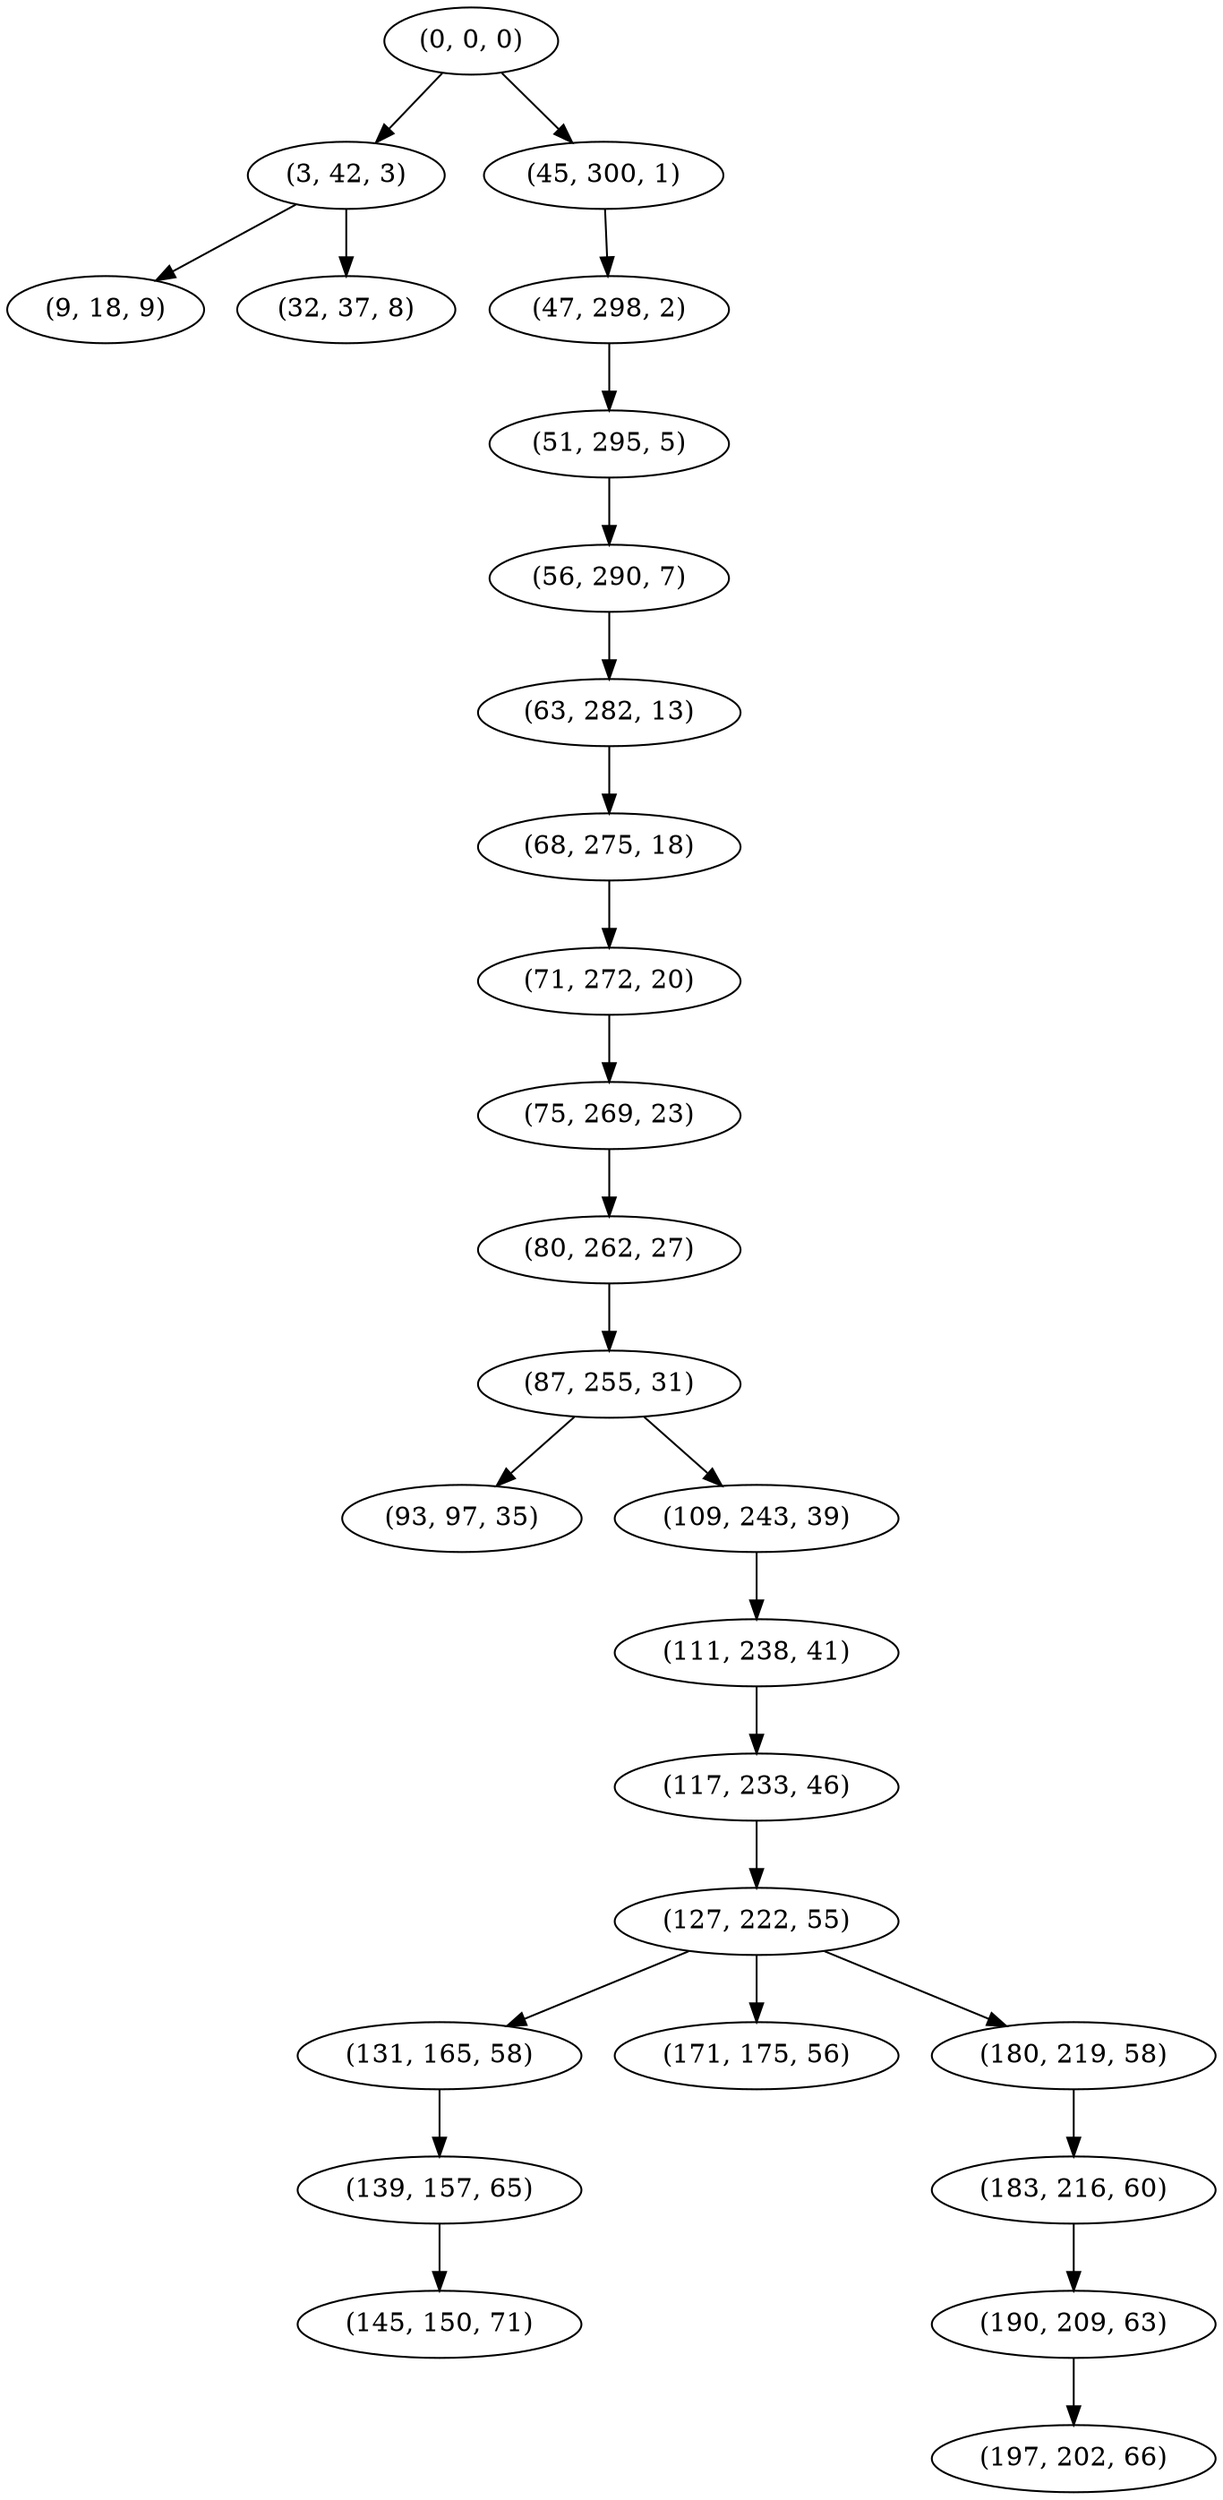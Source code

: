 digraph tree {
    "(0, 0, 0)";
    "(3, 42, 3)";
    "(9, 18, 9)";
    "(32, 37, 8)";
    "(45, 300, 1)";
    "(47, 298, 2)";
    "(51, 295, 5)";
    "(56, 290, 7)";
    "(63, 282, 13)";
    "(68, 275, 18)";
    "(71, 272, 20)";
    "(75, 269, 23)";
    "(80, 262, 27)";
    "(87, 255, 31)";
    "(93, 97, 35)";
    "(109, 243, 39)";
    "(111, 238, 41)";
    "(117, 233, 46)";
    "(127, 222, 55)";
    "(131, 165, 58)";
    "(139, 157, 65)";
    "(145, 150, 71)";
    "(171, 175, 56)";
    "(180, 219, 58)";
    "(183, 216, 60)";
    "(190, 209, 63)";
    "(197, 202, 66)";
    "(0, 0, 0)" -> "(3, 42, 3)";
    "(0, 0, 0)" -> "(45, 300, 1)";
    "(3, 42, 3)" -> "(9, 18, 9)";
    "(3, 42, 3)" -> "(32, 37, 8)";
    "(45, 300, 1)" -> "(47, 298, 2)";
    "(47, 298, 2)" -> "(51, 295, 5)";
    "(51, 295, 5)" -> "(56, 290, 7)";
    "(56, 290, 7)" -> "(63, 282, 13)";
    "(63, 282, 13)" -> "(68, 275, 18)";
    "(68, 275, 18)" -> "(71, 272, 20)";
    "(71, 272, 20)" -> "(75, 269, 23)";
    "(75, 269, 23)" -> "(80, 262, 27)";
    "(80, 262, 27)" -> "(87, 255, 31)";
    "(87, 255, 31)" -> "(93, 97, 35)";
    "(87, 255, 31)" -> "(109, 243, 39)";
    "(109, 243, 39)" -> "(111, 238, 41)";
    "(111, 238, 41)" -> "(117, 233, 46)";
    "(117, 233, 46)" -> "(127, 222, 55)";
    "(127, 222, 55)" -> "(131, 165, 58)";
    "(127, 222, 55)" -> "(171, 175, 56)";
    "(127, 222, 55)" -> "(180, 219, 58)";
    "(131, 165, 58)" -> "(139, 157, 65)";
    "(139, 157, 65)" -> "(145, 150, 71)";
    "(180, 219, 58)" -> "(183, 216, 60)";
    "(183, 216, 60)" -> "(190, 209, 63)";
    "(190, 209, 63)" -> "(197, 202, 66)";
}
